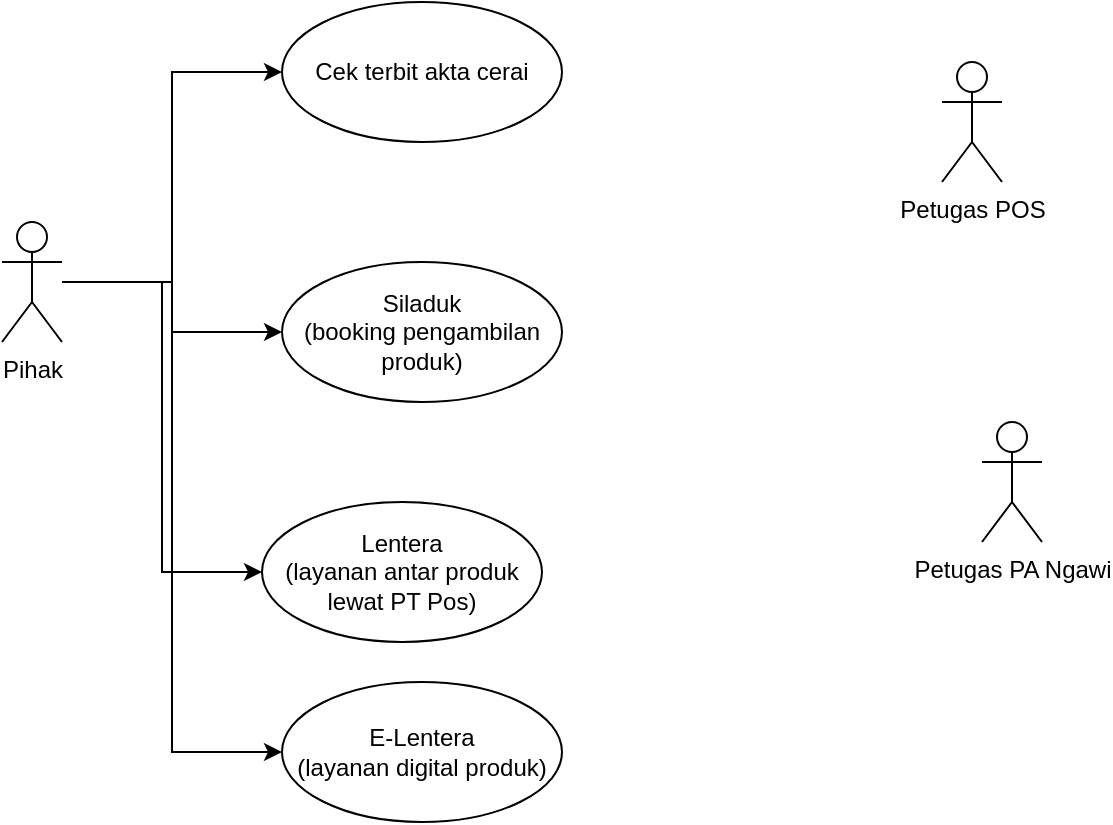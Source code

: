 <mxfile version="21.3.4" type="github">
  <diagram name="Page-1" id="PgxBsIWceGQsbjNBUMpM">
    <mxGraphModel dx="794" dy="438" grid="1" gridSize="10" guides="1" tooltips="1" connect="1" arrows="1" fold="1" page="1" pageScale="1" pageWidth="850" pageHeight="1100" math="0" shadow="0">
      <root>
        <mxCell id="0" />
        <mxCell id="1" parent="0" />
        <mxCell id="Y1HrOsq1COPbqvGjdCvi-14" style="edgeStyle=orthogonalEdgeStyle;rounded=0;orthogonalLoop=1;jettySize=auto;html=1;entryX=0;entryY=0.5;entryDx=0;entryDy=0;" edge="1" parent="1" source="Y1HrOsq1COPbqvGjdCvi-1" target="Y1HrOsq1COPbqvGjdCvi-9">
          <mxGeometry relative="1" as="geometry" />
        </mxCell>
        <mxCell id="Y1HrOsq1COPbqvGjdCvi-15" style="edgeStyle=orthogonalEdgeStyle;rounded=0;orthogonalLoop=1;jettySize=auto;html=1;entryX=0;entryY=0.5;entryDx=0;entryDy=0;" edge="1" parent="1" source="Y1HrOsq1COPbqvGjdCvi-1" target="Y1HrOsq1COPbqvGjdCvi-10">
          <mxGeometry relative="1" as="geometry" />
        </mxCell>
        <mxCell id="Y1HrOsq1COPbqvGjdCvi-16" style="edgeStyle=orthogonalEdgeStyle;rounded=0;orthogonalLoop=1;jettySize=auto;html=1;entryX=0;entryY=0.5;entryDx=0;entryDy=0;" edge="1" parent="1" source="Y1HrOsq1COPbqvGjdCvi-1" target="Y1HrOsq1COPbqvGjdCvi-11">
          <mxGeometry relative="1" as="geometry">
            <Array as="points">
              <mxPoint x="200" y="150" />
              <mxPoint x="200" y="295" />
            </Array>
          </mxGeometry>
        </mxCell>
        <mxCell id="Y1HrOsq1COPbqvGjdCvi-17" style="edgeStyle=orthogonalEdgeStyle;rounded=0;orthogonalLoop=1;jettySize=auto;html=1;entryX=0;entryY=0.5;entryDx=0;entryDy=0;" edge="1" parent="1" source="Y1HrOsq1COPbqvGjdCvi-1" target="Y1HrOsq1COPbqvGjdCvi-12">
          <mxGeometry relative="1" as="geometry" />
        </mxCell>
        <mxCell id="Y1HrOsq1COPbqvGjdCvi-1" value="Pihak&lt;br&gt;" style="shape=umlActor;verticalLabelPosition=bottom;verticalAlign=top;html=1;" vertex="1" parent="1">
          <mxGeometry x="120" y="120" width="30" height="60" as="geometry" />
        </mxCell>
        <mxCell id="Y1HrOsq1COPbqvGjdCvi-2" value="Petugas POS" style="shape=umlActor;verticalLabelPosition=bottom;verticalAlign=top;html=1;" vertex="1" parent="1">
          <mxGeometry x="590" y="40" width="30" height="60" as="geometry" />
        </mxCell>
        <mxCell id="Y1HrOsq1COPbqvGjdCvi-5" value="Petugas PA Ngawi" style="shape=umlActor;verticalLabelPosition=bottom;verticalAlign=top;html=1;" vertex="1" parent="1">
          <mxGeometry x="610" y="220" width="30" height="60" as="geometry" />
        </mxCell>
        <mxCell id="Y1HrOsq1COPbqvGjdCvi-9" value="Cek terbit akta cerai" style="ellipse;whiteSpace=wrap;html=1;" vertex="1" parent="1">
          <mxGeometry x="260" y="10" width="140" height="70" as="geometry" />
        </mxCell>
        <mxCell id="Y1HrOsq1COPbqvGjdCvi-10" value="Siladuk&lt;br&gt;(booking pengambilan produk)" style="ellipse;whiteSpace=wrap;html=1;" vertex="1" parent="1">
          <mxGeometry x="260" y="140" width="140" height="70" as="geometry" />
        </mxCell>
        <mxCell id="Y1HrOsq1COPbqvGjdCvi-11" value="Lentera&lt;br&gt;(layanan antar produk lewat PT Pos)" style="ellipse;whiteSpace=wrap;html=1;" vertex="1" parent="1">
          <mxGeometry x="250" y="260" width="140" height="70" as="geometry" />
        </mxCell>
        <mxCell id="Y1HrOsq1COPbqvGjdCvi-12" value="E-Lentera&lt;br&gt;(layanan digital produk)" style="ellipse;whiteSpace=wrap;html=1;" vertex="1" parent="1">
          <mxGeometry x="260" y="350" width="140" height="70" as="geometry" />
        </mxCell>
      </root>
    </mxGraphModel>
  </diagram>
</mxfile>
